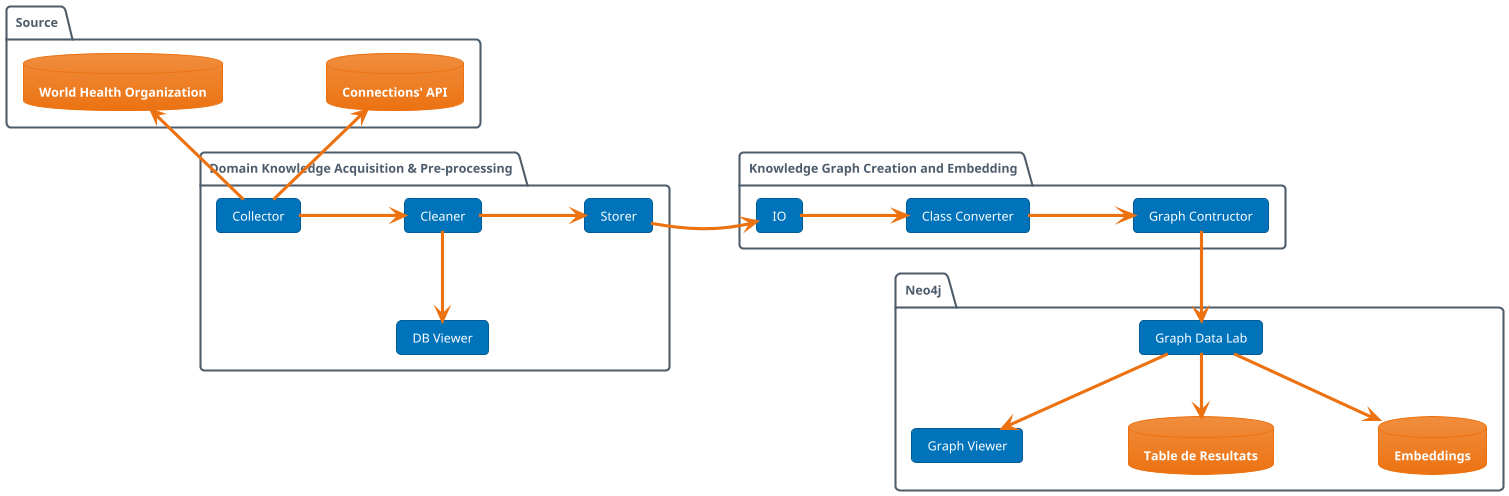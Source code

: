 @startuml
!theme aws-orange
allow_mixing
'skinparam ranksep 150
skinparam nodesep 100
top to bottom direction
 
namespace Source {
    database "**<color:white>World Health Organization</color>**" as cua 
    database "**<color:white>Connections' API</color>**" as ar
}

namespace "Domain Knowledge Acquisition & Pre-processing" as DKAP {
    card Collector 
    card Cleaner
    card Storer
    card "DB Viewer" as dbv
}

namespace "Knowledge Graph Creation and Embedding" as KGCE {
    card IO 
    card "Class Converter" as ClassConverter
    card "<color:white>Graph Contructor</color>" as gc 
}

namespace Neo4j{
    card "Graph Data Lab" as gdl
    card "Graph Viewer" as gv
    database "**<color:white>Table de Resultats</color>**" as tr
    database "**<color:white>Embeddings</color>**" as Embeddings
}


DKAP.Collector -u-> Source.cua
DKAP.Collector -u-> Source.ar


DKAP.Collector -r-> DKAP.Cleaner
DKAP.Cleaner -r-> DKAP.Storer
DKAP.Cleaner -d-> DKAP.dbv
DKAP.Storer -r-> KGCE.IO

KGCE.IO -r-> KGCE.ClassConverter
KGCE.ClassConverter -r-> KGCE.gc
KGCE.gc -d-> Neo4j.gdl

Neo4j.gdl -d-> Neo4j.tr
Neo4j.gdl -d-> Neo4j.gv
Neo4j.gdl -d-> Neo4j.Embeddings

@enduml